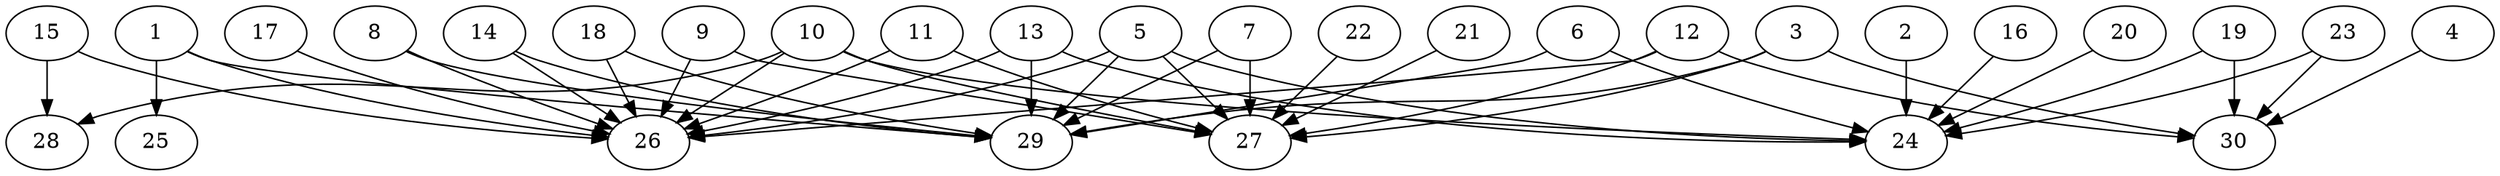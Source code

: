 // DAG automatically generated by daggen at Thu Oct  3 14:04:19 2019
// ./daggen --dot -n 30 --ccr 0.4 --fat 0.9 --regular 0.9 --density 0.5 --mindata 5242880 --maxdata 52428800 
digraph G {
  1 [size="62146560", alpha="0.11", expect_size="24858624"] 
  1 -> 25 [size ="24858624"]
  1 -> 26 [size ="24858624"]
  1 -> 29 [size ="24858624"]
  2 [size="30394880", alpha="0.17", expect_size="12157952"] 
  2 -> 24 [size ="12157952"]
  3 [size="74508800", alpha="0.03", expect_size="29803520"] 
  3 -> 27 [size ="29803520"]
  3 -> 29 [size ="29803520"]
  3 -> 30 [size ="29803520"]
  4 [size="73175040", alpha="0.20", expect_size="29270016"] 
  4 -> 30 [size ="29270016"]
  5 [size="121807360", alpha="0.00", expect_size="48722944"] 
  5 -> 24 [size ="48722944"]
  5 -> 26 [size ="48722944"]
  5 -> 27 [size ="48722944"]
  5 -> 29 [size ="48722944"]
  6 [size="121402880", alpha="0.13", expect_size="48561152"] 
  6 -> 24 [size ="48561152"]
  6 -> 29 [size ="48561152"]
  7 [size="94051840", alpha="0.13", expect_size="37620736"] 
  7 -> 27 [size ="37620736"]
  7 -> 29 [size ="37620736"]
  8 [size="70768640", alpha="0.04", expect_size="28307456"] 
  8 -> 26 [size ="28307456"]
  8 -> 29 [size ="28307456"]
  9 [size="96074240", alpha="0.01", expect_size="38429696"] 
  9 -> 26 [size ="38429696"]
  9 -> 27 [size ="38429696"]
  10 [size="77388800", alpha="0.01", expect_size="30955520"] 
  10 -> 24 [size ="30955520"]
  10 -> 26 [size ="30955520"]
  10 -> 27 [size ="30955520"]
  10 -> 28 [size ="30955520"]
  11 [size="80112640", alpha="0.17", expect_size="32045056"] 
  11 -> 26 [size ="32045056"]
  11 -> 27 [size ="32045056"]
  12 [size="24652800", alpha="0.12", expect_size="9861120"] 
  12 -> 26 [size ="9861120"]
  12 -> 27 [size ="9861120"]
  12 -> 30 [size ="9861120"]
  13 [size="125547520", alpha="0.20", expect_size="50219008"] 
  13 -> 24 [size ="50219008"]
  13 -> 26 [size ="50219008"]
  13 -> 29 [size ="50219008"]
  14 [size="27461120", alpha="0.11", expect_size="10984448"] 
  14 -> 26 [size ="10984448"]
  14 -> 29 [size ="10984448"]
  15 [size="25935360", alpha="0.15", expect_size="10374144"] 
  15 -> 26 [size ="10374144"]
  15 -> 28 [size ="10374144"]
  16 [size="27366400", alpha="0.03", expect_size="10946560"] 
  16 -> 24 [size ="10946560"]
  17 [size="103756800", alpha="0.18", expect_size="41502720"] 
  17 -> 26 [size ="41502720"]
  18 [size="59950080", alpha="0.13", expect_size="23980032"] 
  18 -> 26 [size ="23980032"]
  18 -> 29 [size ="23980032"]
  19 [size="83507200", alpha="0.00", expect_size="33402880"] 
  19 -> 24 [size ="33402880"]
  19 -> 30 [size ="33402880"]
  20 [size="88977920", alpha="0.16", expect_size="35591168"] 
  20 -> 24 [size ="35591168"]
  21 [size="94195200", alpha="0.01", expect_size="37678080"] 
  21 -> 27 [size ="37678080"]
  22 [size="77962240", alpha="0.08", expect_size="31184896"] 
  22 -> 27 [size ="31184896"]
  23 [size="29184000", alpha="0.06", expect_size="11673600"] 
  23 -> 24 [size ="11673600"]
  23 -> 30 [size ="11673600"]
  24 [size="28485120", alpha="0.14", expect_size="11394048"] 
  25 [size="91770880", alpha="0.01", expect_size="36708352"] 
  26 [size="65026560", alpha="0.06", expect_size="26010624"] 
  27 [size="84293120", alpha="0.04", expect_size="33717248"] 
  28 [size="74895360", alpha="0.13", expect_size="29958144"] 
  29 [size="35870720", alpha="0.15", expect_size="14348288"] 
  30 [size="36421120", alpha="0.08", expect_size="14568448"] 
}
